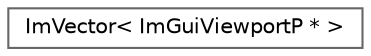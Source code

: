 digraph "Graphical Class Hierarchy"
{
 // LATEX_PDF_SIZE
  bgcolor="transparent";
  edge [fontname=Helvetica,fontsize=10,labelfontname=Helvetica,labelfontsize=10];
  node [fontname=Helvetica,fontsize=10,shape=box,height=0.2,width=0.4];
  rankdir="LR";
  Node0 [label="ImVector\< ImGuiViewportP * \>",height=0.2,width=0.4,color="grey40", fillcolor="white", style="filled",URL="$struct_im_vector.html",tooltip=" "];
}

